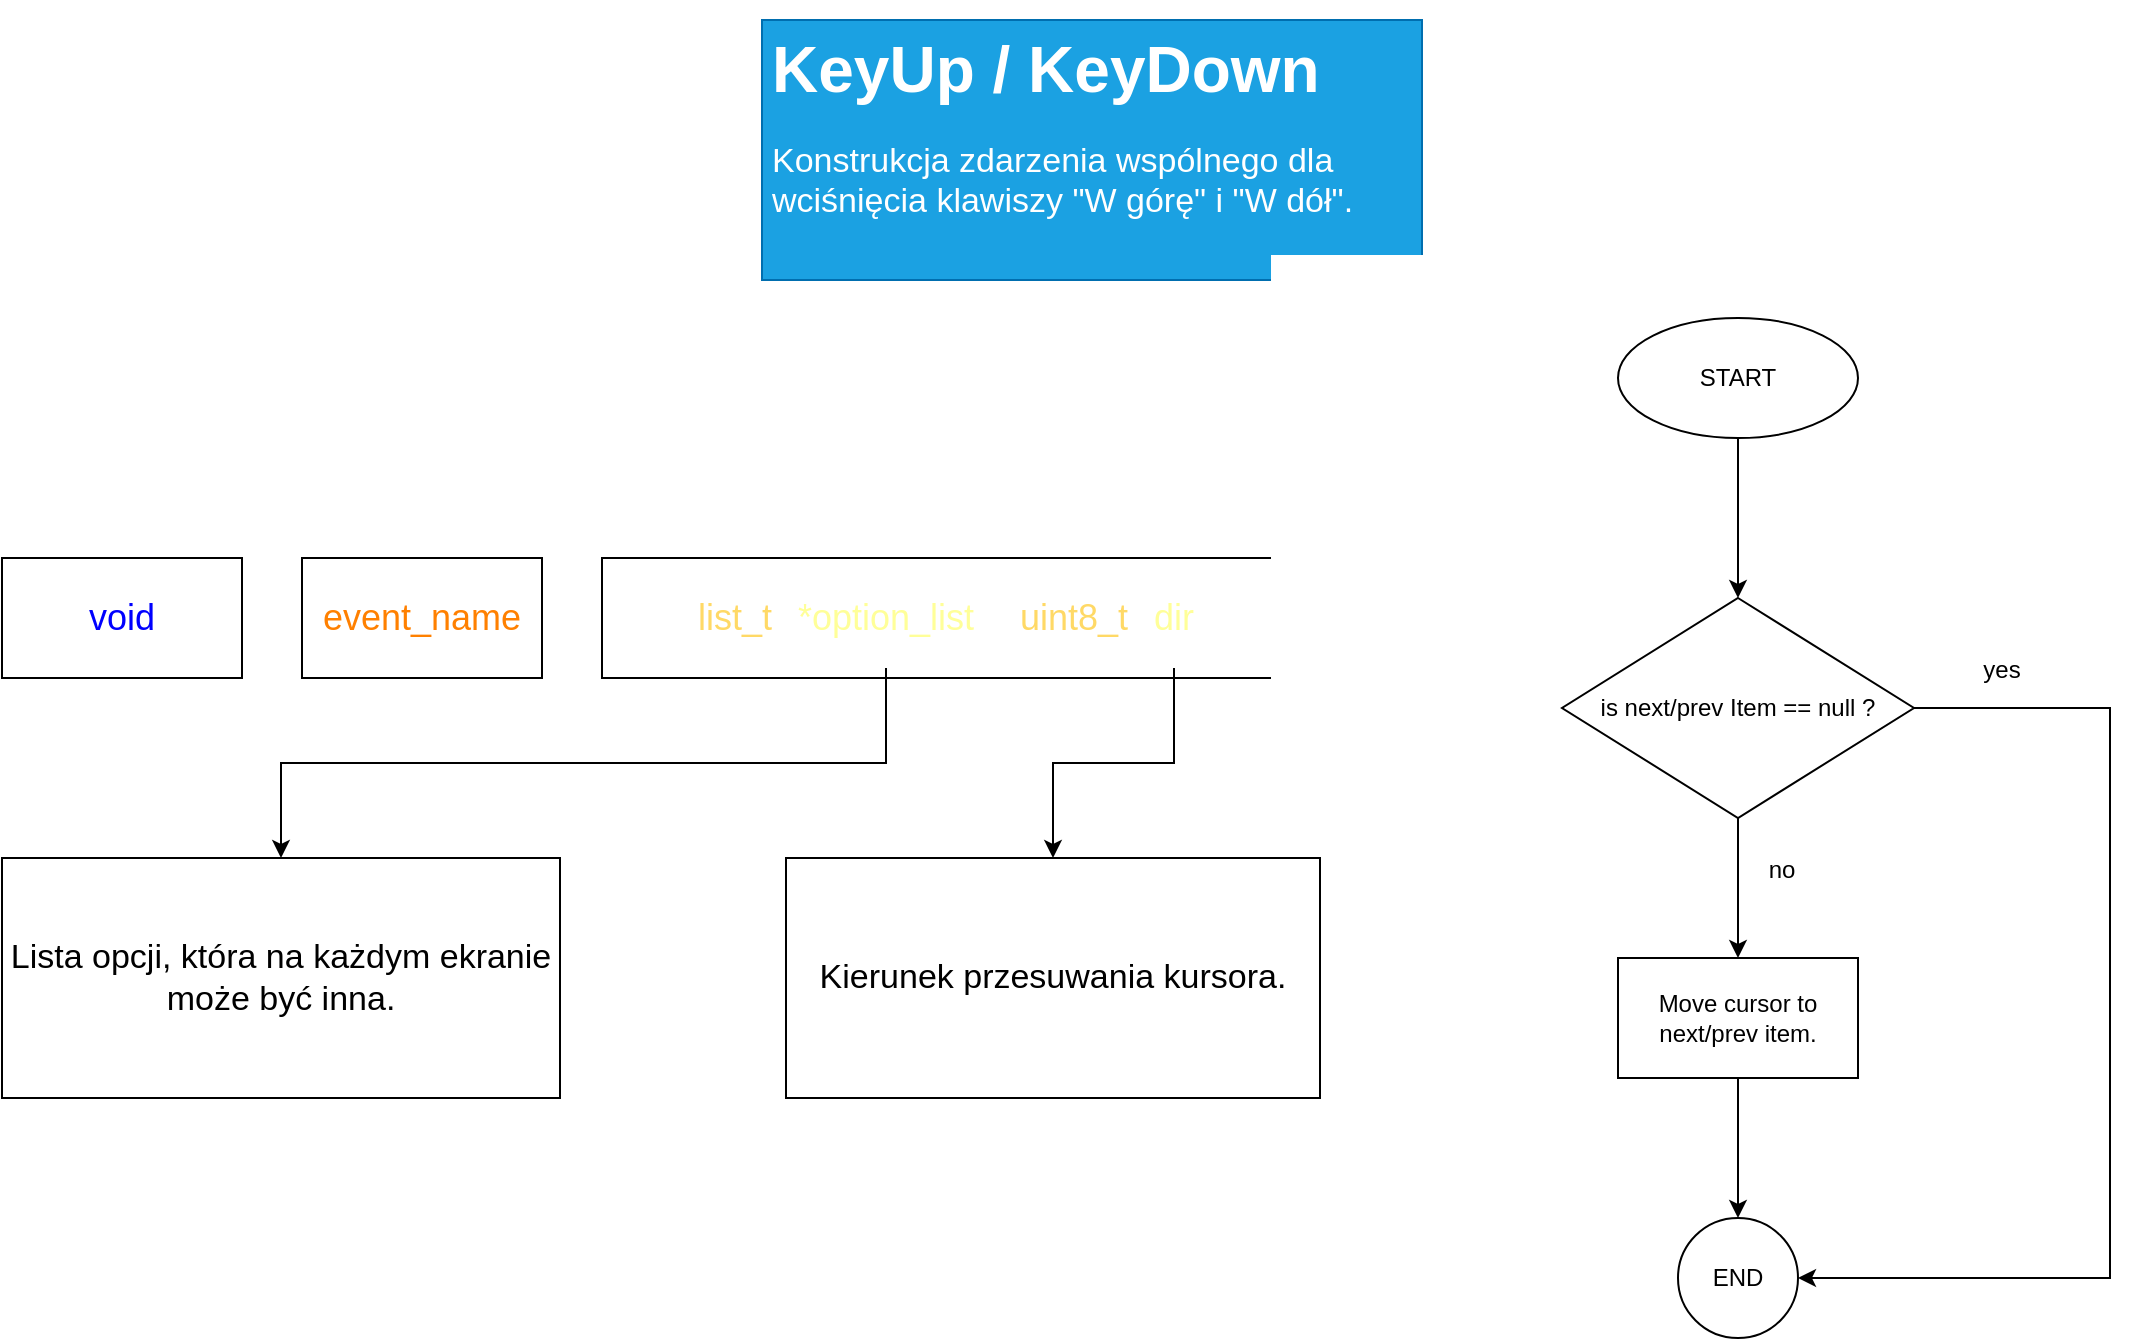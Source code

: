 <mxfile version="20.3.0" type="device"><diagram id="qo5FLEHijBRp0GNM8RMB" name="Strona-1"><mxGraphModel dx="1417" dy="857" grid="1" gridSize="10" guides="1" tooltips="1" connect="1" arrows="1" fold="1" page="1" pageScale="1" pageWidth="1169" pageHeight="827" math="0" shadow="0"><root><mxCell id="0"/><mxCell id="1" parent="0"/><mxCell id="9AuTJfscRtp0QBubW33b-1" value="&lt;font color=&quot;#0000ff&quot;&gt;void&lt;/font&gt;" style="rounded=0;whiteSpace=wrap;html=1;fontSize=18;" parent="1" vertex="1"><mxGeometry x="40" y="319" width="120" height="60" as="geometry"/></mxCell><mxCell id="9AuTJfscRtp0QBubW33b-3" value="&lt;font color=&quot;#ff8000&quot;&gt;event_name&lt;/font&gt;" style="rounded=0;whiteSpace=wrap;html=1;fontSize=18;" parent="1" vertex="1"><mxGeometry x="190" y="319" width="120" height="60" as="geometry"/></mxCell><mxCell id="9AuTJfscRtp0QBubW33b-4" value="" style="rounded=0;whiteSpace=wrap;html=1;fontSize=18;" parent="1" vertex="1"><mxGeometry x="340" y="319" width="369" height="60" as="geometry"/></mxCell><mxCell id="9AuTJfscRtp0QBubW33b-5" value="&lt;font color=&quot;#ffffff&quot;&gt;(&lt;/font&gt;" style="rounded=0;whiteSpace=wrap;html=1;fontSize=18;fontColor=#FF8000;strokeColor=none;" parent="1" vertex="1"><mxGeometry x="354" y="324" width="46" height="50" as="geometry"/></mxCell><mxCell id="9AuTJfscRtp0QBubW33b-6" value="&lt;font color=&quot;#ffffff&quot;&gt;)&lt;/font&gt;" style="rounded=0;whiteSpace=wrap;html=1;fontSize=18;fontColor=#FF8000;strokeColor=none;" parent="1" vertex="1"><mxGeometry x="626" y="324" width="46" height="50" as="geometry"/></mxCell><mxCell id="9AuTJfscRtp0QBubW33b-7" value="&lt;font color=&quot;#ffd966&quot;&gt;list_t&amp;nbsp;&lt;/font&gt;" style="rounded=0;whiteSpace=wrap;html=1;fontSize=18;fontColor=#FF8000;strokeColor=none;" parent="1" vertex="1"><mxGeometry x="386" y="324" width="46" height="50" as="geometry"/></mxCell><mxCell id="g-NzQjo6AbgcVuSsTtrK-4" style="edgeStyle=orthogonalEdgeStyle;rounded=0;orthogonalLoop=1;jettySize=auto;html=1;exitX=0.5;exitY=1;exitDx=0;exitDy=0;entryX=0.5;entryY=0;entryDx=0;entryDy=0;fontSize=17;" parent="1" source="9AuTJfscRtp0QBubW33b-9" target="g-NzQjo6AbgcVuSsTtrK-3" edge="1"><mxGeometry relative="1" as="geometry"/></mxCell><mxCell id="9AuTJfscRtp0QBubW33b-9" value="&lt;font color=&quot;#ffff99&quot;&gt;*option_list&lt;/font&gt;" style="rounded=0;whiteSpace=wrap;html=1;fontSize=18;fontColor=#FF8000;strokeColor=none;" parent="1" vertex="1"><mxGeometry x="432" y="324" width="100" height="50" as="geometry"/></mxCell><mxCell id="9AuTJfscRtp0QBubW33b-10" value="&lt;font color=&quot;#ffffff&quot;&gt;,&lt;/font&gt;" style="rounded=0;whiteSpace=wrap;html=1;fontSize=18;fontColor=#FF8000;strokeColor=none;" parent="1" vertex="1"><mxGeometry x="532" y="324" width="14" height="50" as="geometry"/></mxCell><mxCell id="9AuTJfscRtp0QBubW33b-11" value="&lt;font color=&quot;#ffd966&quot;&gt;uint8_t&lt;/font&gt;" style="rounded=0;whiteSpace=wrap;html=1;fontSize=18;fontColor=#FF8000;strokeColor=none;" parent="1" vertex="1"><mxGeometry x="546" y="324" width="60" height="50" as="geometry"/></mxCell><mxCell id="g-NzQjo6AbgcVuSsTtrK-6" style="edgeStyle=orthogonalEdgeStyle;rounded=0;orthogonalLoop=1;jettySize=auto;html=1;exitX=0.5;exitY=1;exitDx=0;exitDy=0;entryX=0.5;entryY=0;entryDx=0;entryDy=0;fontSize=17;" parent="1" source="9AuTJfscRtp0QBubW33b-12" target="g-NzQjo6AbgcVuSsTtrK-5" edge="1"><mxGeometry relative="1" as="geometry"/></mxCell><mxCell id="9AuTJfscRtp0QBubW33b-12" value="&lt;font color=&quot;#ffff99&quot;&gt;dir&lt;/font&gt;" style="rounded=0;whiteSpace=wrap;html=1;fontSize=18;fontColor=#FF8000;strokeColor=none;" parent="1" vertex="1"><mxGeometry x="606" y="324" width="40" height="50" as="geometry"/></mxCell><mxCell id="g-NzQjo6AbgcVuSsTtrK-1" value="&lt;h1&gt;&lt;font style=&quot;font-size: 32px;&quot;&gt;KeyUp / KeyDown&lt;/font&gt;&lt;/h1&gt;&lt;p&gt;&lt;font style=&quot;font-size: 17px;&quot;&gt;Konstrukcja zdarzenia wspólnego dla wciśnięcia klawiszy &quot;W górę&quot; i &quot;W dół&quot;.&lt;/font&gt;&lt;/p&gt;" style="text;html=1;strokeColor=#006EAF;fillColor=#1ba1e2;spacing=5;spacingTop=-20;whiteSpace=wrap;overflow=hidden;rounded=0;fontColor=#ffffff;" parent="1" vertex="1"><mxGeometry x="420" y="50" width="330" height="130" as="geometry"/></mxCell><mxCell id="g-NzQjo6AbgcVuSsTtrK-3" value="Lista opcji, która na każdym ekranie może być inna." style="rounded=0;whiteSpace=wrap;html=1;fontSize=17;" parent="1" vertex="1"><mxGeometry x="40" y="469" width="279" height="120" as="geometry"/></mxCell><mxCell id="g-NzQjo6AbgcVuSsTtrK-5" value="Kierunek przesuwania kursora." style="rounded=0;whiteSpace=wrap;html=1;fontSize=17;" parent="1" vertex="1"><mxGeometry x="432" y="469" width="267" height="120" as="geometry"/></mxCell><mxCell id="pmIPIhkuXIJpxLAVS3jf-3" value="" style="edgeStyle=orthogonalEdgeStyle;rounded=0;orthogonalLoop=1;jettySize=auto;html=1;" edge="1" parent="1" source="pmIPIhkuXIJpxLAVS3jf-1" target="pmIPIhkuXIJpxLAVS3jf-2"><mxGeometry relative="1" as="geometry"/></mxCell><mxCell id="pmIPIhkuXIJpxLAVS3jf-1" value="START" style="ellipse;whiteSpace=wrap;html=1;" vertex="1" parent="1"><mxGeometry x="848" y="199" width="120" height="60" as="geometry"/></mxCell><mxCell id="pmIPIhkuXIJpxLAVS3jf-5" value="" style="edgeStyle=orthogonalEdgeStyle;rounded=0;orthogonalLoop=1;jettySize=auto;html=1;" edge="1" parent="1" source="pmIPIhkuXIJpxLAVS3jf-2" target="pmIPIhkuXIJpxLAVS3jf-4"><mxGeometry relative="1" as="geometry"/></mxCell><mxCell id="pmIPIhkuXIJpxLAVS3jf-9" style="edgeStyle=orthogonalEdgeStyle;rounded=0;orthogonalLoop=1;jettySize=auto;html=1;exitX=1;exitY=0.5;exitDx=0;exitDy=0;entryX=1;entryY=0.5;entryDx=0;entryDy=0;" edge="1" parent="1" source="pmIPIhkuXIJpxLAVS3jf-2" target="pmIPIhkuXIJpxLAVS3jf-7"><mxGeometry relative="1" as="geometry"><Array as="points"><mxPoint x="1094" y="394"/><mxPoint x="1094" y="679"/></Array></mxGeometry></mxCell><mxCell id="pmIPIhkuXIJpxLAVS3jf-2" value="is next/prev Item == null ?" style="rhombus;whiteSpace=wrap;html=1;" vertex="1" parent="1"><mxGeometry x="820" y="339" width="176" height="110" as="geometry"/></mxCell><mxCell id="pmIPIhkuXIJpxLAVS3jf-8" value="" style="edgeStyle=orthogonalEdgeStyle;rounded=0;orthogonalLoop=1;jettySize=auto;html=1;" edge="1" parent="1" source="pmIPIhkuXIJpxLAVS3jf-4" target="pmIPIhkuXIJpxLAVS3jf-7"><mxGeometry relative="1" as="geometry"/></mxCell><mxCell id="pmIPIhkuXIJpxLAVS3jf-4" value="Move cursor to next/prev item." style="rounded=0;whiteSpace=wrap;html=1;" vertex="1" parent="1"><mxGeometry x="848" y="519" width="120" height="60" as="geometry"/></mxCell><mxCell id="pmIPIhkuXIJpxLAVS3jf-7" value="END" style="ellipse;whiteSpace=wrap;html=1;aspect=fixed;" vertex="1" parent="1"><mxGeometry x="878" y="649" width="60" height="60" as="geometry"/></mxCell><mxCell id="pmIPIhkuXIJpxLAVS3jf-10" value="yes" style="text;html=1;strokeColor=none;fillColor=none;align=center;verticalAlign=middle;whiteSpace=wrap;rounded=0;" vertex="1" parent="1"><mxGeometry x="1010" y="360" width="60" height="30" as="geometry"/></mxCell><mxCell id="pmIPIhkuXIJpxLAVS3jf-11" value="no" style="text;html=1;strokeColor=none;fillColor=none;align=center;verticalAlign=middle;whiteSpace=wrap;rounded=0;" vertex="1" parent="1"><mxGeometry x="900" y="460" width="60" height="30" as="geometry"/></mxCell></root></mxGraphModel></diagram></mxfile>